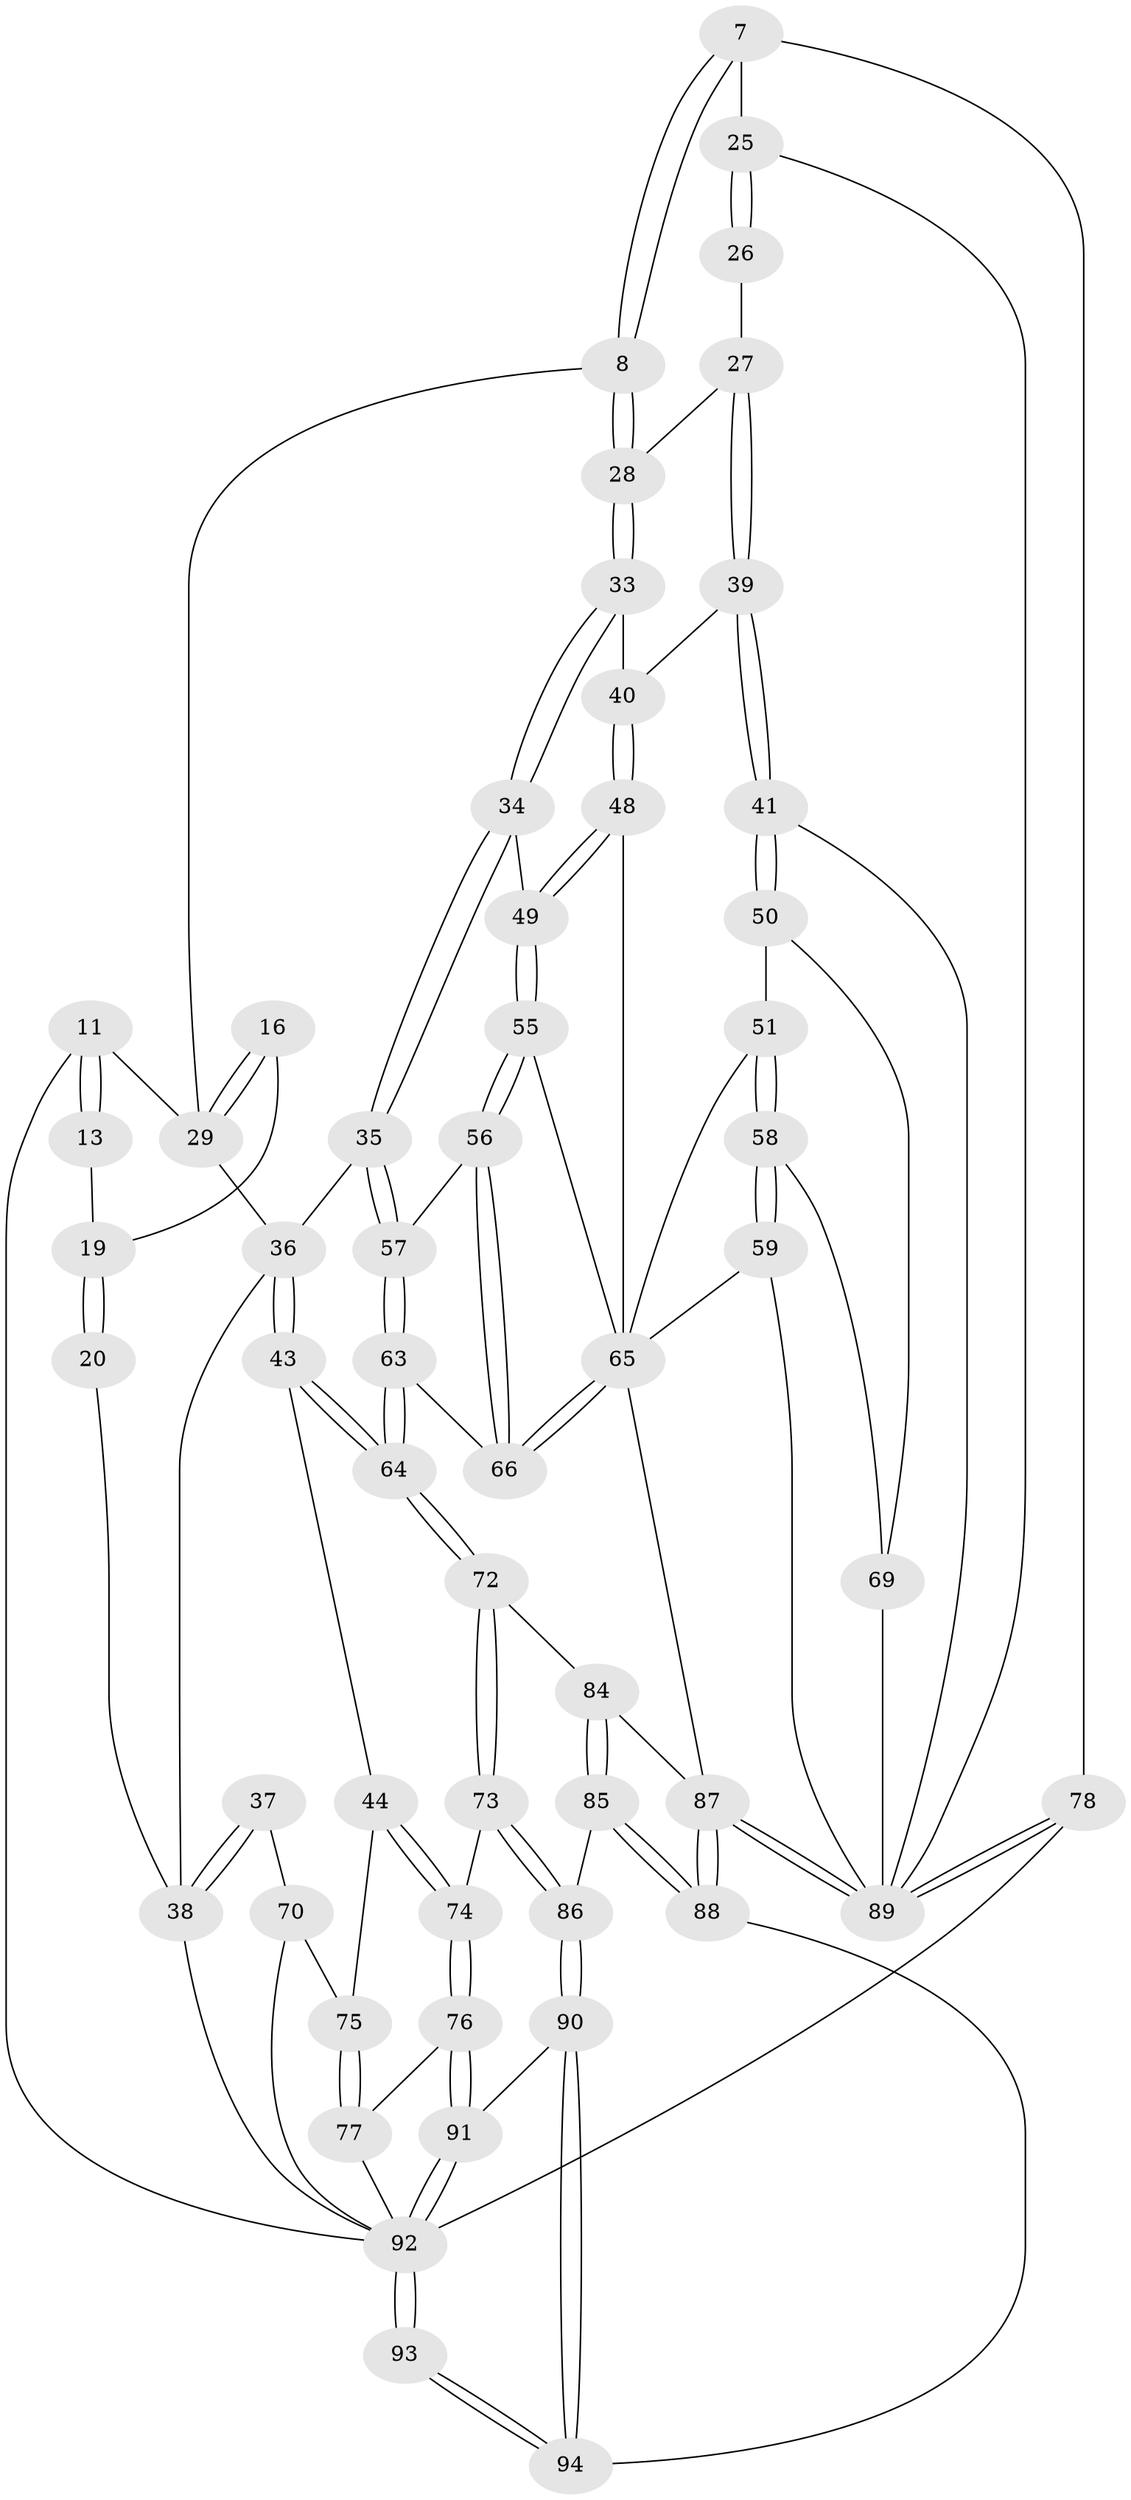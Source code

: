 // original degree distribution, {3: 0.031914893617021274, 4: 0.20212765957446807, 5: 0.5638297872340425, 6: 0.20212765957446807}
// Generated by graph-tools (version 1.1) at 2025/05/03/04/25 22:05:14]
// undirected, 56 vertices, 131 edges
graph export_dot {
graph [start="1"]
  node [color=gray90,style=filled];
  7 [pos="+0.6472180008199541+0.2735086971407686",super="+2"];
  8 [pos="+0.6117409213932168+0.324995381387312"];
  11 [pos="+0.46209412667486993+0.08939187290678949",super="+6+5"];
  13 [pos="+0.3305033278555965+0.18907114201104355",super="+12"];
  16 [pos="+0.3457594311651732+0.4410760340249751"];
  19 [pos="+0.10495090387761555+0.1335327299850878",super="+18+17"];
  20 [pos="+0.1368969262873105+0.28947747005777424"];
  25 [pos="+0.8977154377983688+0.43449701384357825",super="+14+15"];
  26 [pos="+0.7401364947574501+0.40273162913438965"];
  27 [pos="+0.7031801024774543+0.41035543520684176"];
  28 [pos="+0.6464024115858017+0.3814458226259359"];
  29 [pos="+0.3508719379359419+0.46325738716012493",super="+9+10"];
  33 [pos="+0.5723961681739194+0.48054848320223575"];
  34 [pos="+0.4685379828586126+0.5128939146451236"];
  35 [pos="+0.3612456663443009+0.4891884258451412"];
  36 [pos="+0.3596769720209082+0.48828876339290384",super="+31"];
  37 [pos="+0.0063957912527124045+0.4926228407220329"];
  38 [pos="+0+0.5604771230925166",super="+22+32"];
  39 [pos="+0.6996793086806374+0.4494840840135643"];
  40 [pos="+0.6490856853037953+0.5335923778351921"];
  41 [pos="+0.7877412763059984+0.6120783695572707"];
  43 [pos="+0.3195122076675645+0.5582318493842356"];
  44 [pos="+0.19896807796752153+0.6665356935892105"];
  48 [pos="+0.6592624193466363+0.5807941671183425"];
  49 [pos="+0.5755350509322574+0.611834543950395"];
  50 [pos="+0.7840705314710598+0.6156938176695196"];
  51 [pos="+0.782576450401985+0.6170346271331157"];
  55 [pos="+0.5717698480678246+0.6398027456795249"];
  56 [pos="+0.5581709012182525+0.6884762997245566"];
  57 [pos="+0.4611439033144129+0.6809071311951839"];
  58 [pos="+0.777598462431428+0.6387412053409182"];
  59 [pos="+0.6934125985750514+0.8117056486971869"];
  63 [pos="+0.4310173847013237+0.7577085932231168"];
  64 [pos="+0.3724099629365793+0.8078398358686478"];
  65 [pos="+0.6186558236800589+0.7979610219372235",super="+60"];
  66 [pos="+0.6037359329218484+0.7821171590592305"];
  69 [pos="+0.8958235460893104+0.774385599878988",super="+68"];
  70 [pos="+0.07814724204989684+0.8004911209257335",super="+47"];
  72 [pos="+0.3710321906749568+0.8107796463071083"];
  73 [pos="+0.36725800727701846+0.8137907759921821"];
  74 [pos="+0.35495212110213875+0.8152786489837242"];
  75 [pos="+0.17704825626815127+0.8037812306836275",super="+45"];
  76 [pos="+0.2656543173588557+0.8591957619826849"];
  77 [pos="+0.18736063640303197+0.8213034204507077"];
  78 [pos="+1+1",super="+3"];
  84 [pos="+0.5038184294612357+0.8630073690265417"];
  85 [pos="+0.45326977624403464+0.9757586157733488"];
  86 [pos="+0.38367200252035155+0.8858135709869503"];
  87 [pos="+0.5662331911215669+1",super="+83"];
  88 [pos="+0.5023600202927103+1"];
  89 [pos="+0.7609193806340067+1",super="+81+79"];
  90 [pos="+0.3247085364444526+0.9956967241342439"];
  91 [pos="+0.2565459902172194+0.9151294992955826"];
  92 [pos="+0.12036178911826727+1",super="+82+71+62"];
  93 [pos="+0.00453180572660496+1"];
  94 [pos="+0.386279115387682+1"];
  7 -- 8;
  7 -- 8;
  7 -- 25 [weight=2];
  7 -- 78;
  8 -- 28;
  8 -- 28;
  8 -- 29;
  11 -- 13 [weight=2];
  11 -- 13;
  11 -- 29;
  11 -- 92;
  13 -- 19 [weight=2];
  16 -- 29 [weight=2];
  16 -- 29;
  16 -- 19;
  19 -- 20 [weight=2];
  19 -- 20;
  20 -- 38;
  25 -- 26 [weight=2];
  25 -- 26;
  25 -- 89;
  26 -- 27;
  27 -- 28;
  27 -- 39;
  27 -- 39;
  28 -- 33;
  28 -- 33;
  29 -- 36;
  33 -- 34;
  33 -- 34;
  33 -- 40;
  34 -- 35;
  34 -- 35;
  34 -- 49;
  35 -- 36;
  35 -- 57;
  35 -- 57;
  36 -- 43;
  36 -- 43;
  36 -- 38;
  37 -- 38 [weight=2];
  37 -- 38;
  37 -- 70;
  38 -- 92 [weight=2];
  39 -- 40;
  39 -- 41;
  39 -- 41;
  40 -- 48;
  40 -- 48;
  41 -- 50;
  41 -- 50;
  41 -- 89;
  43 -- 44;
  43 -- 64;
  43 -- 64;
  44 -- 74;
  44 -- 74;
  44 -- 75;
  48 -- 49;
  48 -- 49;
  48 -- 65;
  49 -- 55;
  49 -- 55;
  50 -- 51;
  50 -- 69;
  51 -- 58;
  51 -- 58;
  51 -- 65;
  55 -- 56;
  55 -- 56;
  55 -- 65;
  56 -- 57;
  56 -- 66;
  56 -- 66;
  57 -- 63;
  57 -- 63;
  58 -- 59;
  58 -- 59;
  58 -- 69;
  59 -- 65;
  59 -- 89;
  63 -- 64;
  63 -- 64;
  63 -- 66;
  64 -- 72;
  64 -- 72;
  65 -- 66;
  65 -- 66;
  65 -- 87;
  69 -- 89 [weight=2];
  70 -- 75 [weight=2];
  70 -- 92 [weight=2];
  72 -- 73;
  72 -- 73;
  72 -- 84;
  73 -- 74;
  73 -- 86;
  73 -- 86;
  74 -- 76;
  74 -- 76;
  75 -- 77;
  75 -- 77;
  76 -- 77;
  76 -- 91;
  76 -- 91;
  77 -- 92;
  78 -- 89 [weight=3];
  78 -- 89;
  78 -- 92 [weight=2];
  84 -- 85;
  84 -- 85;
  84 -- 87;
  85 -- 86;
  85 -- 88;
  85 -- 88;
  86 -- 90;
  86 -- 90;
  87 -- 88;
  87 -- 88;
  87 -- 89;
  87 -- 89;
  88 -- 94;
  90 -- 91;
  90 -- 94;
  90 -- 94;
  91 -- 92;
  91 -- 92;
  92 -- 93 [weight=2];
  92 -- 93;
  93 -- 94;
  93 -- 94;
}
